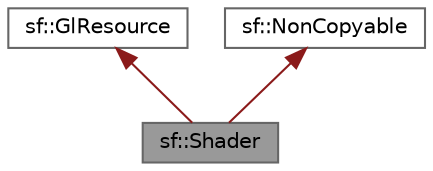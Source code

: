 digraph "sf::Shader"
{
 // INTERACTIVE_SVG=YES
 // LATEX_PDF_SIZE
  bgcolor="transparent";
  edge [fontname=Helvetica,fontsize=10,labelfontname=Helvetica,labelfontsize=10];
  node [fontname=Helvetica,fontsize=10,shape=box,height=0.2,width=0.4];
  Node1 [id="Node000001",label="sf::Shader",height=0.2,width=0.4,color="gray40", fillcolor="grey60", style="filled", fontcolor="black",tooltip="Shader class (vertex, geometry and fragment)"];
  Node2 -> Node1 [id="edge3_Node000001_Node000002",dir="back",color="firebrick4",style="solid",tooltip=" "];
  Node2 [id="Node000002",label="sf::GlResource",height=0.2,width=0.4,color="gray40", fillcolor="white", style="filled",URL="$a02033.html",tooltip="Base class for classes that require an OpenGL context."];
  Node3 -> Node1 [id="edge4_Node000001_Node000003",dir="back",color="firebrick4",style="solid",tooltip=" "];
  Node3 [id="Node000003",label="sf::NonCopyable",height=0.2,width=0.4,color="gray40", fillcolor="white", style="filled",URL="$a01897.html",tooltip="Utility class that makes any derived class non-copyable."];
}
